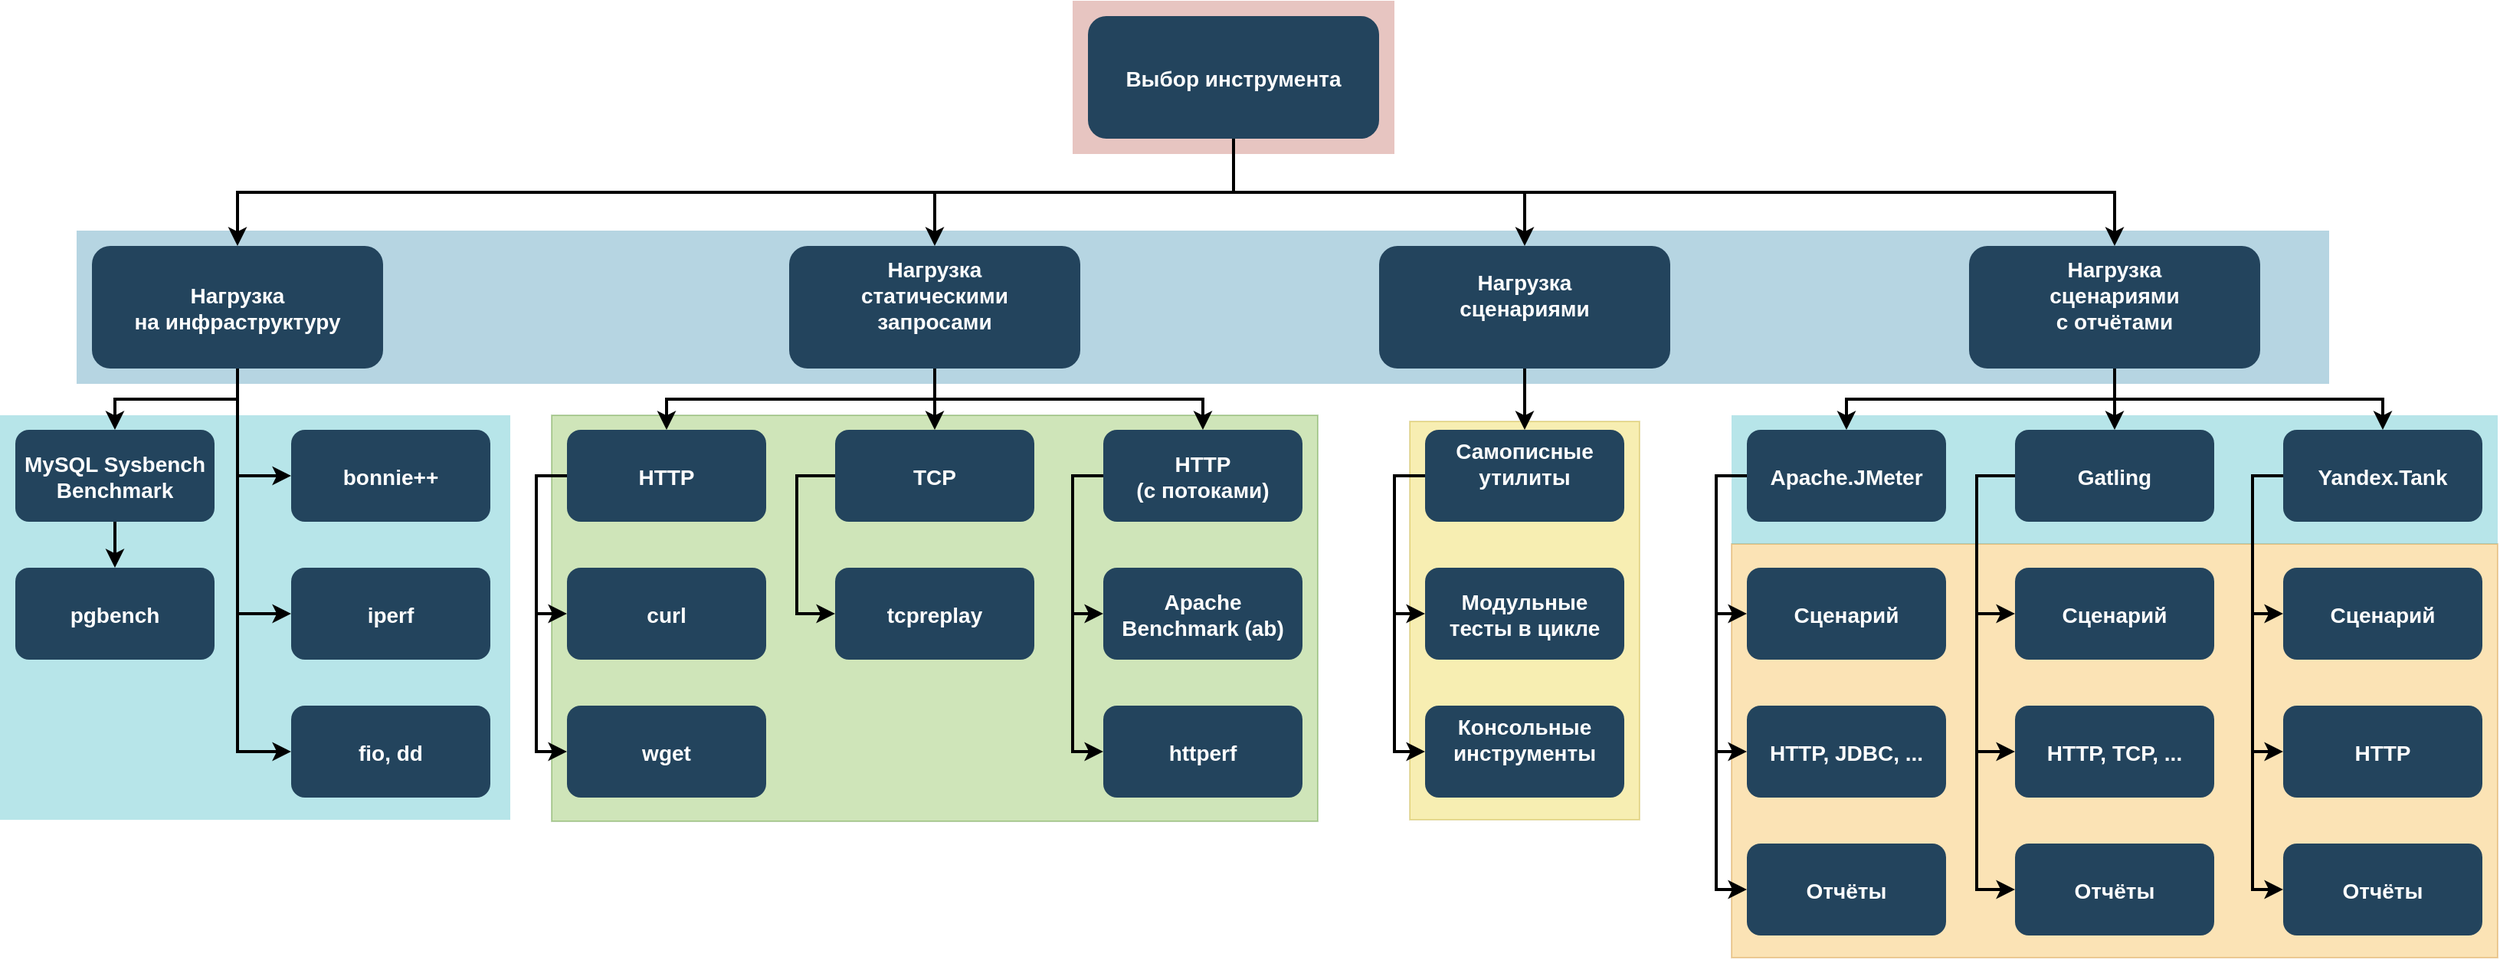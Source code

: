 <mxfile version="10.6.7" type="device"><diagram name="Page-1" id="2c0d36ab-eaac-3732-788b-9136903baeff"><mxGraphModel dx="1640" dy="896" grid="1" gridSize="10" guides="1" tooltips="1" connect="1" arrows="1" fold="1" page="1" pageScale="1.5" pageWidth="1169" pageHeight="827" background="#ffffff" math="0" shadow="0"><root><mxCell id="0"/><mxCell id="1" parent="0"/><mxCell id="VfdypSkQbg80OGp-887y-125" value="" style="fillColor=#f0a30a;strokeColor=#BD7000;opacity=30;fontColor=#ffffff;fontFamily=Helvetica;" vertex="1" parent="1"><mxGeometry x="1177" y="530" width="500" height="270" as="geometry"/></mxCell><mxCell id="123" value="" style="fillColor=#AE4132;strokeColor=none;opacity=30;fontFamily=Helvetica;" parent="1" vertex="1"><mxGeometry x="747" y="175.5" width="210" height="100.0" as="geometry"/></mxCell><mxCell id="122" value="" style="fillColor=#10739E;strokeColor=none;opacity=30;fontFamily=Helvetica;" parent="1" vertex="1"><mxGeometry x="97" y="325.5" width="1470" height="100.0" as="geometry"/></mxCell><mxCell id="120" value="" style="fillColor=#e3c800;strokeColor=#B09500;opacity=30;fontColor=#ffffff;fontFamily=Helvetica;" parent="1" vertex="1"><mxGeometry x="967" y="450" width="150" height="260" as="geometry"/></mxCell><mxCell id="110" value="" style="fillColor=#12AAB5;strokeColor=none;opacity=30;fontFamily=Helvetica;" parent="1" vertex="1"><mxGeometry x="1177" y="446" width="500" height="84" as="geometry"/></mxCell><mxCell id="109" value="" style="fillColor=#60a917;strokeColor=#2D7600;opacity=30;fontColor=#ffffff;fontFamily=Helvetica;" parent="1" vertex="1"><mxGeometry x="407" y="446" width="500" height="265" as="geometry"/></mxCell><mxCell id="108" value="" style="fillColor=#12AAB5;strokeColor=none;opacity=30;fontFamily=Helvetica;" parent="1" vertex="1"><mxGeometry x="47" y="446" width="333" height="264" as="geometry"/></mxCell><mxCell id="2" value="Выбор инструмента" style="rounded=1;fillColor=#23445D;gradientColor=none;strokeColor=none;fontColor=#FFFFFF;fontStyle=1;fontFamily=Helvetica;fontSize=14" parent="1" vertex="1"><mxGeometry x="757" y="185.5" width="190" height="80" as="geometry"/></mxCell><mxCell id="4" value="Нагрузка&#10;сценариями&#10;с отчётами&#10;" style="rounded=1;fillColor=#23445D;gradientColor=none;strokeColor=none;fontColor=#FFFFFF;fontStyle=1;fontFamily=Helvetica;fontSize=14" parent="1" vertex="1"><mxGeometry x="1332.0" y="335.5" width="190" height="80" as="geometry"/></mxCell><mxCell id="9" value="" style="edgeStyle=elbowEdgeStyle;elbow=vertical;strokeWidth=2;rounded=0;fontFamily=Helvetica;" parent="1" source="2" target="4" edge="1"><mxGeometry x="337" y="215.5" width="100" height="100" as="geometry"><mxPoint x="337" y="315.5" as="sourcePoint"/><mxPoint x="437" y="215.5" as="targetPoint"/></mxGeometry></mxCell><mxCell id="10" value="Нагрузка&#10;сценариями&#10;" style="rounded=1;fillColor=#23445D;gradientColor=none;strokeColor=none;fontColor=#FFFFFF;fontStyle=1;fontFamily=Helvetica;fontSize=14" parent="1" vertex="1"><mxGeometry x="947" y="335.5" width="190" height="80" as="geometry"/></mxCell><mxCell id="12" value="Нагрузка&#10;статическими&#10;запросами&#10;" style="rounded=1;fillColor=#23445D;gradientColor=none;strokeColor=none;fontColor=#FFFFFF;fontStyle=1;fontFamily=Helvetica;fontSize=14" parent="1" vertex="1"><mxGeometry x="562.0" y="335.5" width="190" height="80" as="geometry"/></mxCell><mxCell id="13" value="Нагрузка&#10;на инфраструктуру" style="rounded=1;fillColor=#23445D;gradientColor=none;strokeColor=none;fontColor=#FFFFFF;fontStyle=1;fontFamily=Helvetica;fontSize=14" parent="1" vertex="1"><mxGeometry x="107" y="335.5" width="190" height="80" as="geometry"/></mxCell><mxCell id="14" value="MySQL Sysbench&#10;Benchmark" style="rounded=1;fillColor=#23445D;gradientColor=none;strokeColor=none;fontColor=#FFFFFF;fontStyle=1;fontFamily=Helvetica;fontSize=14" parent="1" vertex="1"><mxGeometry x="57" y="455.5" width="130" height="60" as="geometry"/></mxCell><mxCell id="15" value="pgbench" style="rounded=1;fillColor=#23445D;gradientColor=none;strokeColor=none;fontColor=#FFFFFF;fontStyle=1;fontFamily=Helvetica;fontSize=14" parent="1" vertex="1"><mxGeometry x="57" y="545.5" width="130" height="60" as="geometry"/></mxCell><mxCell id="16" value="bonnie++" style="rounded=1;fillColor=#23445D;gradientColor=none;strokeColor=none;fontColor=#FFFFFF;fontStyle=1;fontFamily=Helvetica;fontSize=14" parent="1" vertex="1"><mxGeometry x="237" y="455.5" width="130" height="60" as="geometry"/></mxCell><mxCell id="17" value="iperf" style="rounded=1;fillColor=#23445D;gradientColor=none;strokeColor=none;fontColor=#FFFFFF;fontStyle=1;fontFamily=Helvetica;fontSize=14" parent="1" vertex="1"><mxGeometry x="237" y="545.5" width="130" height="60" as="geometry"/></mxCell><mxCell id="18" value="fio, dd" style="rounded=1;fillColor=#23445D;gradientColor=none;strokeColor=none;fontColor=#FFFFFF;fontStyle=1;fontFamily=Helvetica;fontSize=14" parent="1" vertex="1"><mxGeometry x="237" y="635.5" width="130" height="60" as="geometry"/></mxCell><mxCell id="25" value="HTTP" style="rounded=1;fillColor=#23445D;gradientColor=none;strokeColor=none;fontColor=#FFFFFF;fontStyle=1;fontFamily=Helvetica;fontSize=14" parent="1" vertex="1"><mxGeometry x="417" y="455.5" width="130" height="60" as="geometry"/></mxCell><mxCell id="26" value="curl" style="rounded=1;fillColor=#23445D;gradientColor=none;strokeColor=none;fontColor=#FFFFFF;fontStyle=1;fontFamily=Helvetica;fontSize=14" parent="1" vertex="1"><mxGeometry x="417" y="545.5" width="130" height="60" as="geometry"/></mxCell><mxCell id="27" value="wget" style="rounded=1;fillColor=#23445D;gradientColor=none;strokeColor=none;fontColor=#FFFFFF;fontStyle=1;fontFamily=Helvetica;fontSize=14" parent="1" vertex="1"><mxGeometry x="417" y="635.5" width="130" height="60" as="geometry"/></mxCell><mxCell id="29" value="TCP" style="rounded=1;fillColor=#23445D;gradientColor=none;strokeColor=none;fontColor=#FFFFFF;fontStyle=1;fontFamily=Helvetica;fontSize=14" parent="1" vertex="1"><mxGeometry x="592" y="455.5" width="130" height="60" as="geometry"/></mxCell><mxCell id="30" value="tcpreplay" style="rounded=1;fillColor=#23445D;gradientColor=none;strokeColor=none;fontColor=#FFFFFF;fontStyle=1;fontFamily=Helvetica;fontSize=14" parent="1" vertex="1"><mxGeometry x="592" y="545.5" width="130" height="60" as="geometry"/></mxCell><mxCell id="33" value="HTTP&#10;(с потоками)" style="rounded=1;fillColor=#23445D;gradientColor=none;strokeColor=none;fontColor=#FFFFFF;fontStyle=1;fontFamily=Helvetica;fontSize=14" parent="1" vertex="1"><mxGeometry x="767" y="455.5" width="130" height="60" as="geometry"/></mxCell><mxCell id="34" value="Apache&#10;Benchmark (ab)" style="rounded=1;fillColor=#23445D;gradientColor=none;strokeColor=none;fontColor=#FFFFFF;fontStyle=1;fontFamily=Helvetica;fontSize=14" parent="1" vertex="1"><mxGeometry x="767" y="545.5" width="130" height="60" as="geometry"/></mxCell><mxCell id="35" value="httperf" style="rounded=1;fillColor=#23445D;gradientColor=none;strokeColor=none;fontColor=#FFFFFF;fontStyle=1;fontFamily=Helvetica;fontSize=14" parent="1" vertex="1"><mxGeometry x="767" y="635.5" width="130" height="60" as="geometry"/></mxCell><mxCell id="41" value="Самописные&#10;утилиты&#10;" style="rounded=1;fillColor=#23445D;gradientColor=none;strokeColor=none;fontColor=#FFFFFF;fontStyle=1;fontFamily=Helvetica;fontSize=14" parent="1" vertex="1"><mxGeometry x="977" y="455.5" width="130" height="60" as="geometry"/></mxCell><mxCell id="42" value="Модульные&#10;тесты в цикле" style="rounded=1;fillColor=#23445D;gradientColor=none;strokeColor=none;fontColor=#FFFFFF;fontStyle=1;fontFamily=Helvetica;fontSize=14" parent="1" vertex="1"><mxGeometry x="977" y="545.5" width="130" height="60" as="geometry"/></mxCell><mxCell id="43" value="Консольные&#10;инструменты&#10;" style="rounded=1;fillColor=#23445D;gradientColor=none;strokeColor=none;fontColor=#FFFFFF;fontStyle=1;fontFamily=Helvetica;fontSize=14" parent="1" vertex="1"><mxGeometry x="977" y="635.5" width="130" height="60" as="geometry"/></mxCell><mxCell id="44" value="Apache.JMeter" style="rounded=1;fillColor=#23445D;gradientColor=none;strokeColor=none;fontColor=#FFFFFF;fontStyle=1;fontFamily=Helvetica;fontSize=14" parent="1" vertex="1"><mxGeometry x="1187" y="455.5" width="130" height="60" as="geometry"/></mxCell><mxCell id="45" value="Сценарий" style="rounded=1;fillColor=#23445D;gradientColor=none;strokeColor=none;fontColor=#FFFFFF;fontStyle=1;fontFamily=Helvetica;fontSize=14" parent="1" vertex="1"><mxGeometry x="1187" y="545.5" width="130" height="60" as="geometry"/></mxCell><mxCell id="46" value="HTTP, JDBC, ..." style="rounded=1;fillColor=#23445D;gradientColor=none;strokeColor=none;fontColor=#FFFFFF;fontStyle=1;fontFamily=Helvetica;fontSize=14" parent="1" vertex="1"><mxGeometry x="1187" y="635.5" width="130" height="60" as="geometry"/></mxCell><mxCell id="47" value="Отчёты" style="rounded=1;fillColor=#23445D;gradientColor=none;strokeColor=none;fontColor=#FFFFFF;fontStyle=1;fontFamily=Helvetica;fontSize=14" parent="1" vertex="1"><mxGeometry x="1187" y="725.5" width="130" height="60" as="geometry"/></mxCell><mxCell id="48" value="Gatling" style="rounded=1;fillColor=#23445D;gradientColor=none;strokeColor=none;fontColor=#FFFFFF;fontStyle=1;fontFamily=Helvetica;fontSize=14" parent="1" vertex="1"><mxGeometry x="1362" y="455.5" width="130" height="60" as="geometry"/></mxCell><mxCell id="49" value="Сценарий" style="rounded=1;fillColor=#23445D;gradientColor=none;strokeColor=none;fontColor=#FFFFFF;fontStyle=1;fontFamily=Helvetica;fontSize=14" parent="1" vertex="1"><mxGeometry x="1362" y="545.5" width="130" height="60" as="geometry"/></mxCell><mxCell id="50" value="HTTP, TCP, ..." style="rounded=1;fillColor=#23445D;gradientColor=none;strokeColor=none;fontColor=#FFFFFF;fontStyle=1;fontFamily=Helvetica;fontSize=14" parent="1" vertex="1"><mxGeometry x="1362" y="635.5" width="130" height="60" as="geometry"/></mxCell><mxCell id="51" value="Отчёты" style="rounded=1;fillColor=#23445D;gradientColor=none;strokeColor=none;fontColor=#FFFFFF;fontStyle=1;fontFamily=Helvetica;fontSize=14" parent="1" vertex="1"><mxGeometry x="1362" y="725.5" width="130" height="60" as="geometry"/></mxCell><mxCell id="52" value="Yandex.Tank" style="rounded=1;fillColor=#23445D;gradientColor=none;strokeColor=none;fontColor=#FFFFFF;fontStyle=1;fontFamily=Helvetica;fontSize=14" parent="1" vertex="1"><mxGeometry x="1537" y="455.5" width="130" height="60" as="geometry"/></mxCell><mxCell id="53" value="Сценарий" style="rounded=1;fillColor=#23445D;gradientColor=none;strokeColor=none;fontColor=#FFFFFF;fontStyle=1;fontFamily=Helvetica;fontSize=14" parent="1" vertex="1"><mxGeometry x="1537" y="545.5" width="130" height="60" as="geometry"/></mxCell><mxCell id="54" value="HTTP" style="rounded=1;fillColor=#23445D;gradientColor=none;strokeColor=none;fontColor=#FFFFFF;fontStyle=1;fontFamily=Helvetica;fontSize=14" parent="1" vertex="1"><mxGeometry x="1537" y="635.5" width="130" height="60" as="geometry"/></mxCell><mxCell id="55" value="Отчёты" style="rounded=1;fillColor=#23445D;gradientColor=none;strokeColor=none;fontColor=#FFFFFF;fontStyle=1;fontFamily=Helvetica;fontSize=14" parent="1" vertex="1"><mxGeometry x="1537" y="725.5" width="130" height="60" as="geometry"/></mxCell><mxCell id="59" value="" style="edgeStyle=elbowEdgeStyle;elbow=vertical;strokeWidth=2;rounded=0;fontFamily=Helvetica;" parent="1" source="2" target="12" edge="1"><mxGeometry x="347" y="225.5" width="100" height="100" as="geometry"><mxPoint x="862.0" y="275.5" as="sourcePoint"/><mxPoint x="1467.0" y="345.5" as="targetPoint"/></mxGeometry></mxCell><mxCell id="61" value="" style="edgeStyle=elbowEdgeStyle;elbow=vertical;strokeWidth=2;rounded=0;fontFamily=Helvetica;" parent="1" source="2" target="13" edge="1"><mxGeometry x="-23" y="135.5" width="100" height="100" as="geometry"><mxPoint x="-23" y="235.5" as="sourcePoint"/><mxPoint x="77" y="135.5" as="targetPoint"/></mxGeometry></mxCell><mxCell id="62" value="" style="edgeStyle=elbowEdgeStyle;elbow=vertical;strokeWidth=2;rounded=0;fontFamily=Helvetica;" parent="1" source="13" target="14" edge="1"><mxGeometry x="-23" y="135.5" width="100" height="100" as="geometry"><mxPoint x="-23" y="235.5" as="sourcePoint"/><mxPoint x="77" y="135.5" as="targetPoint"/></mxGeometry></mxCell><mxCell id="64" value="" style="edgeStyle=elbowEdgeStyle;elbow=horizontal;strokeWidth=2;rounded=0;fontFamily=Helvetica;" parent="1" source="13" target="16" edge="1"><mxGeometry x="-23" y="135.5" width="100" height="100" as="geometry"><mxPoint x="-23" y="235.5" as="sourcePoint"/><mxPoint x="77" y="135.5" as="targetPoint"/><Array as="points"><mxPoint x="202" y="435.5"/></Array></mxGeometry></mxCell><mxCell id="65" value="" style="edgeStyle=elbowEdgeStyle;elbow=horizontal;strokeWidth=2;rounded=0;fontFamily=Helvetica;" parent="1" source="13" target="17" edge="1"><mxGeometry x="-23" y="135.5" width="100" height="100" as="geometry"><mxPoint x="-23" y="235.5" as="sourcePoint"/><mxPoint x="77" y="135.5" as="targetPoint"/><Array as="points"><mxPoint x="202" y="475.5"/></Array></mxGeometry></mxCell><mxCell id="66" value="" style="edgeStyle=elbowEdgeStyle;elbow=horizontal;strokeWidth=2;rounded=0;fontFamily=Helvetica;" parent="1" source="13" target="18" edge="1"><mxGeometry x="-23" y="135.5" width="100" height="100" as="geometry"><mxPoint x="-23" y="235.5" as="sourcePoint"/><mxPoint x="77" y="135.5" as="targetPoint"/><Array as="points"><mxPoint x="202" y="525.5"/></Array></mxGeometry></mxCell><mxCell id="70" value="" style="edgeStyle=elbowEdgeStyle;elbow=horizontal;strokeWidth=2;rounded=0;fontFamily=Helvetica;" parent="1" source="25" target="26" edge="1"><mxGeometry x="-23" y="135.5" width="100" height="100" as="geometry"><mxPoint x="-23" y="235.5" as="sourcePoint"/><mxPoint x="77" y="135.5" as="targetPoint"/><Array as="points"><mxPoint x="397" y="535.5"/></Array></mxGeometry></mxCell><mxCell id="71" value="" style="edgeStyle=elbowEdgeStyle;elbow=horizontal;strokeWidth=2;rounded=0;fontFamily=Helvetica;" parent="1" source="25" target="27" edge="1"><mxGeometry x="-23" y="135.5" width="100" height="100" as="geometry"><mxPoint x="-23" y="235.5" as="sourcePoint"/><mxPoint x="77" y="135.5" as="targetPoint"/><Array as="points"><mxPoint x="397" y="575.5"/></Array></mxGeometry></mxCell><mxCell id="73" value="" style="edgeStyle=elbowEdgeStyle;elbow=horizontal;strokeWidth=2;rounded=0;fontFamily=Helvetica;" parent="1" source="29" target="30" edge="1"><mxGeometry x="-23" y="135.5" width="100" height="100" as="geometry"><mxPoint x="-23" y="235.5" as="sourcePoint"/><mxPoint x="77" y="135.5" as="targetPoint"/><Array as="points"><mxPoint x="567" y="535.5"/></Array></mxGeometry></mxCell><mxCell id="76" value="" style="edgeStyle=elbowEdgeStyle;elbow=horizontal;strokeWidth=2;rounded=0;fontFamily=Helvetica;" parent="1" source="33" target="34" edge="1"><mxGeometry x="-23" y="135.5" width="100" height="100" as="geometry"><mxPoint x="-23" y="235.5" as="sourcePoint"/><mxPoint x="77" y="135.5" as="targetPoint"/><Array as="points"><mxPoint x="747" y="535.5"/></Array></mxGeometry></mxCell><mxCell id="77" value="" style="edgeStyle=elbowEdgeStyle;elbow=horizontal;strokeWidth=2;rounded=0;fontFamily=Helvetica;" parent="1" source="33" target="35" edge="1"><mxGeometry x="-23" y="135.5" width="100" height="100" as="geometry"><mxPoint x="-23" y="235.5" as="sourcePoint"/><mxPoint x="77" y="135.5" as="targetPoint"/><Array as="points"><mxPoint x="747" y="575.5"/></Array></mxGeometry></mxCell><mxCell id="82" value="" style="edgeStyle=elbowEdgeStyle;elbow=horizontal;strokeWidth=2;rounded=0;fontFamily=Helvetica;" parent="1" source="41" target="42" edge="1"><mxGeometry x="-23" y="135.5" width="100" height="100" as="geometry"><mxPoint x="-23" y="235.5" as="sourcePoint"/><mxPoint x="77" y="135.5" as="targetPoint"/><Array as="points"><mxPoint x="957" y="535.5"/></Array></mxGeometry></mxCell><mxCell id="83" value="" style="edgeStyle=elbowEdgeStyle;elbow=horizontal;strokeWidth=2;rounded=0;fontFamily=Helvetica;" parent="1" source="41" target="43" edge="1"><mxGeometry x="-23" y="135.5" width="100" height="100" as="geometry"><mxPoint x="-23" y="235.5" as="sourcePoint"/><mxPoint x="77" y="135.5" as="targetPoint"/><Array as="points"><mxPoint x="957" y="585.5"/></Array></mxGeometry></mxCell><mxCell id="84" value="" style="edgeStyle=elbowEdgeStyle;elbow=horizontal;strokeWidth=2;rounded=0;entryX=0;entryY=0.5;entryDx=0;entryDy=0;fontFamily=Helvetica;" parent="1" source="44" target="45" edge="1"><mxGeometry x="-53" y="135.5" width="100" height="100" as="geometry"><mxPoint x="-53" y="235.5" as="sourcePoint"/><mxPoint x="47" y="135.5" as="targetPoint"/><Array as="points"><mxPoint x="1167" y="545.5"/></Array></mxGeometry></mxCell><mxCell id="85" value="" style="edgeStyle=elbowEdgeStyle;elbow=horizontal;strokeWidth=2;rounded=0;fontFamily=Helvetica;" parent="1" source="44" target="46" edge="1"><mxGeometry x="-53" y="135.5" width="100" height="100" as="geometry"><mxPoint x="-53" y="235.5" as="sourcePoint"/><mxPoint x="47" y="135.5" as="targetPoint"/><Array as="points"><mxPoint x="1167" y="575.5"/></Array></mxGeometry></mxCell><mxCell id="86" value="" style="edgeStyle=elbowEdgeStyle;elbow=horizontal;strokeWidth=2;rounded=0;fontFamily=Helvetica;" parent="1" source="44" target="47" edge="1"><mxGeometry x="-53" y="135.5" width="100" height="100" as="geometry"><mxPoint x="-53" y="235.5" as="sourcePoint"/><mxPoint x="47" y="135.5" as="targetPoint"/><Array as="points"><mxPoint x="1167" y="625.5"/></Array></mxGeometry></mxCell><mxCell id="87" value="" style="edgeStyle=elbowEdgeStyle;elbow=horizontal;strokeWidth=2;rounded=0;fontFamily=Helvetica;" parent="1" source="48" target="49" edge="1"><mxGeometry x="-53" y="135.5" width="100" height="100" as="geometry"><mxPoint x="-53" y="235.5" as="sourcePoint"/><mxPoint x="47" y="135.5" as="targetPoint"/><Array as="points"><mxPoint x="1337" y="535.5"/></Array></mxGeometry></mxCell><mxCell id="88" value="" style="edgeStyle=elbowEdgeStyle;elbow=horizontal;strokeWidth=2;rounded=0;fontFamily=Helvetica;" parent="1" source="48" target="50" edge="1"><mxGeometry x="-53" y="135.5" width="100" height="100" as="geometry"><mxPoint x="-53" y="235.5" as="sourcePoint"/><mxPoint x="47" y="135.5" as="targetPoint"/><Array as="points"><mxPoint x="1337" y="595.5"/></Array></mxGeometry></mxCell><mxCell id="89" value="" style="edgeStyle=elbowEdgeStyle;elbow=horizontal;strokeWidth=2;rounded=0;fontFamily=Helvetica;" parent="1" source="48" target="51" edge="1"><mxGeometry x="-53" y="135.5" width="100" height="100" as="geometry"><mxPoint x="-53" y="235.5" as="sourcePoint"/><mxPoint x="47" y="135.5" as="targetPoint"/><Array as="points"><mxPoint x="1337" y="625.5"/></Array></mxGeometry></mxCell><mxCell id="90" value="" style="edgeStyle=elbowEdgeStyle;elbow=horizontal;strokeWidth=2;rounded=0;fontFamily=Helvetica;" parent="1" source="52" target="53" edge="1"><mxGeometry x="-53" y="135.5" width="100" height="100" as="geometry"><mxPoint x="-53" y="235.5" as="sourcePoint"/><mxPoint x="47" y="135.5" as="targetPoint"/><Array as="points"><mxPoint x="1517" y="535.5"/></Array></mxGeometry></mxCell><mxCell id="91" value="" style="edgeStyle=elbowEdgeStyle;elbow=horizontal;strokeWidth=2;rounded=0;fontFamily=Helvetica;" parent="1" source="52" target="54" edge="1"><mxGeometry x="-53" y="135.5" width="100" height="100" as="geometry"><mxPoint x="-53" y="235.5" as="sourcePoint"/><mxPoint x="47" y="135.5" as="targetPoint"/><Array as="points"><mxPoint x="1517" y="575.5"/></Array></mxGeometry></mxCell><mxCell id="92" value="" style="edgeStyle=elbowEdgeStyle;elbow=horizontal;strokeWidth=2;rounded=0;fontFamily=Helvetica;" parent="1" source="52" target="55" edge="1"><mxGeometry x="-53" y="135.5" width="100" height="100" as="geometry"><mxPoint x="-53" y="235.5" as="sourcePoint"/><mxPoint x="47" y="135.5" as="targetPoint"/><Array as="points"><mxPoint x="1517" y="625.5"/></Array></mxGeometry></mxCell><mxCell id="100" value="" style="edgeStyle=elbowEdgeStyle;elbow=vertical;strokeWidth=2;rounded=0;fontFamily=Helvetica;" parent="1" source="12" target="25" edge="1"><mxGeometry x="-23" y="135.5" width="100" height="100" as="geometry"><mxPoint x="-23" y="235.5" as="sourcePoint"/><mxPoint x="77" y="135.5" as="targetPoint"/></mxGeometry></mxCell><mxCell id="101" value="" style="edgeStyle=elbowEdgeStyle;elbow=vertical;strokeWidth=2;rounded=0;fontFamily=Helvetica;" parent="1" source="12" target="29" edge="1"><mxGeometry x="-23" y="135.5" width="100" height="100" as="geometry"><mxPoint x="-23" y="235.5" as="sourcePoint"/><mxPoint x="77" y="135.5" as="targetPoint"/></mxGeometry></mxCell><mxCell id="102" value="" style="edgeStyle=elbowEdgeStyle;elbow=vertical;strokeWidth=2;rounded=0;fontFamily=Helvetica;" parent="1" source="12" target="33" edge="1"><mxGeometry x="-23" y="135.5" width="100" height="100" as="geometry"><mxPoint x="-23" y="235.5" as="sourcePoint"/><mxPoint x="77" y="135.5" as="targetPoint"/></mxGeometry></mxCell><mxCell id="103" value="" style="edgeStyle=elbowEdgeStyle;elbow=vertical;strokeWidth=2;rounded=0;fontFamily=Helvetica;" parent="1" source="10" target="41" edge="1"><mxGeometry x="-23" y="135.5" width="100" height="100" as="geometry"><mxPoint x="-23" y="235.5" as="sourcePoint"/><mxPoint x="77" y="135.5" as="targetPoint"/></mxGeometry></mxCell><mxCell id="104" value="" style="edgeStyle=elbowEdgeStyle;elbow=vertical;strokeWidth=2;rounded=0;fontFamily=Helvetica;" parent="1" source="4" target="48" edge="1"><mxGeometry x="-53" y="135.5" width="100" height="100" as="geometry"><mxPoint x="-53" y="235.5" as="sourcePoint"/><mxPoint x="47" y="135.5" as="targetPoint"/></mxGeometry></mxCell><mxCell id="105" value="" style="edgeStyle=elbowEdgeStyle;elbow=vertical;strokeWidth=2;rounded=0;fontFamily=Helvetica;" parent="1" source="4" target="44" edge="1"><mxGeometry x="-53" y="135.5" width="100" height="100" as="geometry"><mxPoint x="-53" y="235.5" as="sourcePoint"/><mxPoint x="47" y="135.5" as="targetPoint"/></mxGeometry></mxCell><mxCell id="106" value="" style="edgeStyle=elbowEdgeStyle;elbow=vertical;strokeWidth=2;rounded=0;fontFamily=Helvetica;" parent="1" source="4" target="52" edge="1"><mxGeometry x="-53" y="135.5" width="100" height="100" as="geometry"><mxPoint x="-53" y="235.5" as="sourcePoint"/><mxPoint x="47" y="135.5" as="targetPoint"/></mxGeometry></mxCell><mxCell id="107" value="" style="edgeStyle=elbowEdgeStyle;elbow=vertical;rounded=0;strokeWidth=2;fontFamily=Helvetica;" parent="1" source="14" target="15" edge="1"><mxGeometry x="-23" y="135.5" width="100" height="100" as="geometry"><mxPoint x="-23" y="235.5" as="sourcePoint"/><mxPoint x="77" y="135.5" as="targetPoint"/></mxGeometry></mxCell><mxCell id="VfdypSkQbg80OGp-887y-126" value="" style="edgeStyle=elbowEdgeStyle;elbow=vertical;strokeWidth=2;rounded=0;exitX=0.5;exitY=1;exitDx=0;exitDy=0;entryX=0.5;entryY=0;entryDx=0;entryDy=0;fontFamily=Helvetica;" edge="1" parent="1" source="2" target="10"><mxGeometry x="615.0" y="170" width="100" height="100" as="geometry"><mxPoint x="1120" y="210" as="sourcePoint"/><mxPoint x="925" y="280" as="targetPoint"/></mxGeometry></mxCell></root></mxGraphModel></diagram></mxfile>